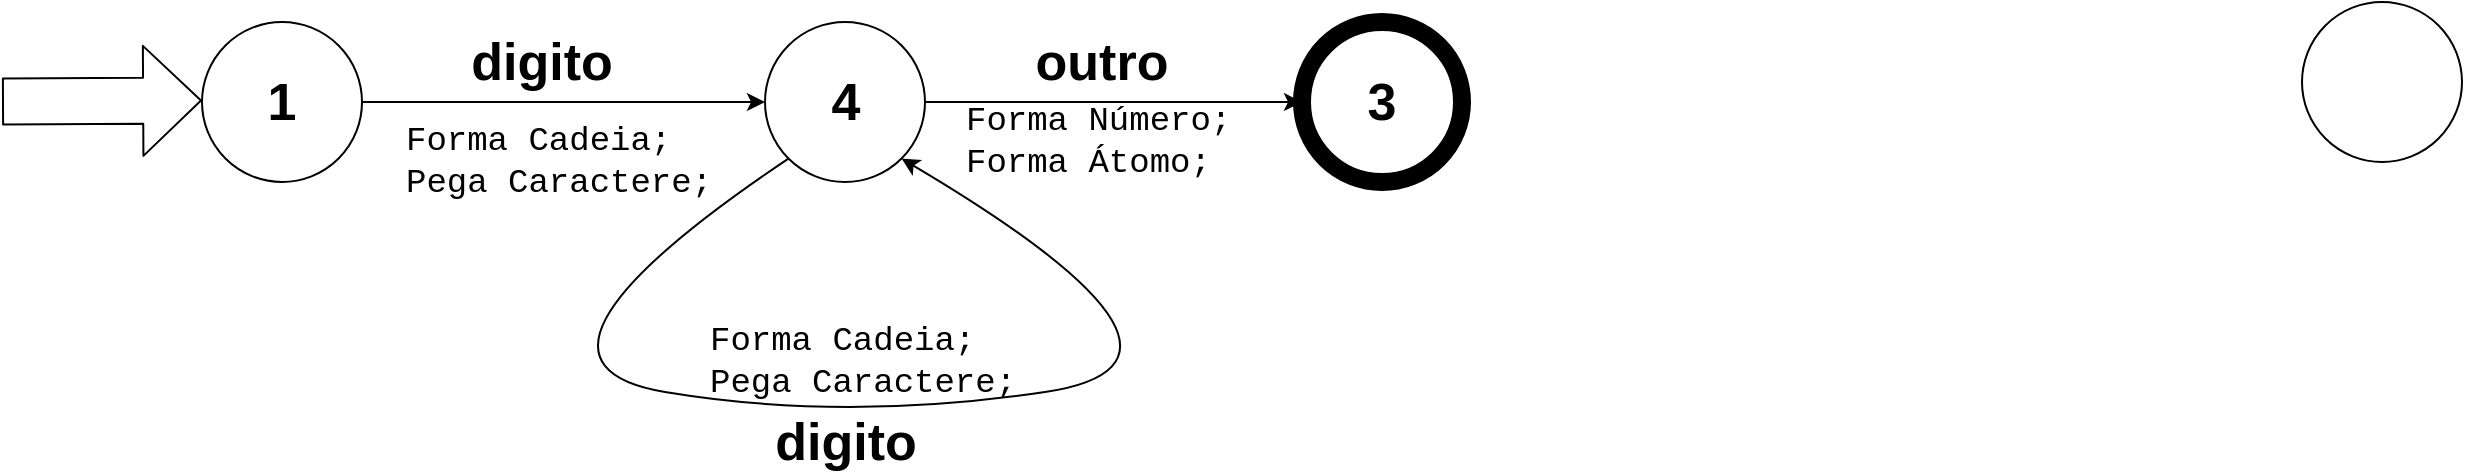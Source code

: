 <mxfile version="13.1.3" type="device"><diagram id="fZh18aUuEtKeNhGTwNVN" name="Page-1"><mxGraphModel dx="2293" dy="1117" grid="1" gridSize="10" guides="1" tooltips="1" connect="1" arrows="1" fold="1" page="1" pageScale="1" pageWidth="827" pageHeight="1169" math="0" shadow="0"><root><mxCell id="0"/><mxCell id="1" parent="0"/><mxCell id="6d957jyErIqybKumrM9c-73" style="edgeStyle=none;curved=1;orthogonalLoop=1;jettySize=auto;html=1;exitX=1;exitY=0.5;exitDx=0;exitDy=0;entryX=0;entryY=0.5;entryDx=0;entryDy=0;fontFamily=Courier New;fontSize=17;" edge="1" parent="1" source="6d957jyErIqybKumrM9c-1" target="6d957jyErIqybKumrM9c-31"><mxGeometry relative="1" as="geometry"/></mxCell><mxCell id="6d957jyErIqybKumrM9c-1" value="1" style="ellipse;whiteSpace=wrap;html=1;aspect=fixed;fontSize=26;fontStyle=1;strokeWidth=1;gradientColor=none;perimeterSpacing=0;" vertex="1" parent="1"><mxGeometry x="-470" y="360" width="80" height="80" as="geometry"/></mxCell><mxCell id="6d957jyErIqybKumrM9c-2" value="" style="ellipse;whiteSpace=wrap;html=1;aspect=fixed;" vertex="1" parent="1"><mxGeometry x="580" y="350" width="80" height="80" as="geometry"/></mxCell><mxCell id="6d957jyErIqybKumrM9c-4" value="" style="shape=flexArrow;endArrow=classic;html=1;fontSize=26;endWidth=31;endSize=9.31;width=23;" edge="1" parent="1"><mxGeometry width="50" height="50" relative="1" as="geometry"><mxPoint x="-570" y="399.79" as="sourcePoint"/><mxPoint x="-470" y="399.29" as="targetPoint"/></mxGeometry></mxCell><mxCell id="6d957jyErIqybKumrM9c-9" value="3" style="ellipse;whiteSpace=wrap;html=1;aspect=fixed;strokeWidth=9;gradientColor=none;fontSize=26;fontStyle=1;perimeterSpacing=0;" vertex="1" parent="1"><mxGeometry x="80" y="360" width="80" height="80" as="geometry"/></mxCell><mxCell id="6d957jyErIqybKumrM9c-20" value="&lt;div style=&quot;font-size: 17px;&quot;&gt;Forma Cadeia;&lt;/div&gt;&lt;div style=&quot;font-size: 17px;&quot;&gt;Pega Caractere;&lt;br style=&quot;font-size: 17px;&quot;&gt;&lt;/div&gt;" style="text;html=1;strokeColor=none;fillColor=none;align=left;verticalAlign=middle;whiteSpace=wrap;rounded=0;fontSize=17;fontFamily=Courier New;" vertex="1" parent="1"><mxGeometry x="-370" y="420" width="220" height="20" as="geometry"/></mxCell><mxCell id="6d957jyErIqybKumrM9c-30" style="edgeStyle=none;curved=1;orthogonalLoop=1;jettySize=auto;html=1;exitX=0;exitY=1;exitDx=0;exitDy=0;fontFamily=Courier New;fontSize=20;entryX=1;entryY=1;entryDx=0;entryDy=0;" edge="1" parent="1" source="6d957jyErIqybKumrM9c-31" target="6d957jyErIqybKumrM9c-31"><mxGeometry relative="1" as="geometry"><mxPoint x="-78.5" y="240" as="targetPoint"/><Array as="points"><mxPoint x="-328.5" y="530"/><mxPoint x="-148.5" y="560"/><mxPoint x="51.5" y="530"/></Array></mxGeometry></mxCell><mxCell id="6d957jyErIqybKumrM9c-74" style="edgeStyle=none;curved=1;orthogonalLoop=1;jettySize=auto;html=1;exitX=1;exitY=0.5;exitDx=0;exitDy=0;entryX=0;entryY=0.5;entryDx=0;entryDy=0;fontFamily=Courier New;fontSize=17;" edge="1" parent="1" source="6d957jyErIqybKumrM9c-31" target="6d957jyErIqybKumrM9c-9"><mxGeometry relative="1" as="geometry"/></mxCell><mxCell id="6d957jyErIqybKumrM9c-31" value="4" style="ellipse;whiteSpace=wrap;html=1;aspect=fixed;fontSize=26;fontStyle=1;strokeWidth=1;gradientColor=none;perimeterSpacing=0;" vertex="1" parent="1"><mxGeometry x="-188.5" y="360" width="80" height="80" as="geometry"/></mxCell><mxCell id="6d957jyErIqybKumrM9c-32" value="digito" style="text;html=1;strokeColor=none;fillColor=none;align=center;verticalAlign=middle;whiteSpace=wrap;rounded=0;fontSize=26;fontStyle=1" vertex="1" parent="1"><mxGeometry x="-228.5" y="560" width="160" height="20" as="geometry"/></mxCell><mxCell id="6d957jyErIqybKumrM9c-33" value="&lt;div style=&quot;font-size: 17px;&quot;&gt;Forma Cadeia;&lt;/div&gt;&lt;div style=&quot;font-size: 17px;&quot;&gt;Pega Caractere;&lt;br style=&quot;font-size: 17px;&quot;&gt;&lt;/div&gt;" style="text;html=1;strokeColor=none;fillColor=none;align=left;verticalAlign=middle;whiteSpace=wrap;rounded=0;fontSize=17;fontFamily=Courier New;" vertex="1" parent="1"><mxGeometry x="-218.5" y="520" width="220" height="20" as="geometry"/></mxCell><mxCell id="6d957jyErIqybKumrM9c-37" value="digito" style="text;html=1;strokeColor=none;fillColor=none;align=center;verticalAlign=middle;whiteSpace=wrap;rounded=0;fontSize=26;fontStyle=1" vertex="1" parent="1"><mxGeometry x="-320" y="370" width="40" height="20" as="geometry"/></mxCell><mxCell id="6d957jyErIqybKumrM9c-40" style="edgeStyle=none;curved=1;orthogonalLoop=1;jettySize=auto;html=1;exitX=0.25;exitY=1;exitDx=0;exitDy=0;fontFamily=Courier New;fontSize=17;" edge="1" parent="1"><mxGeometry relative="1" as="geometry"><mxPoint x="-328.5" y="410" as="sourcePoint"/><mxPoint x="-328.5" y="410" as="targetPoint"/></mxGeometry></mxCell><mxCell id="6d957jyErIqybKumrM9c-75" value="outro" style="text;html=1;strokeColor=none;fillColor=none;align=center;verticalAlign=middle;whiteSpace=wrap;rounded=0;fontSize=26;fontStyle=1" vertex="1" parent="1"><mxGeometry x="-40" y="370" width="40" height="20" as="geometry"/></mxCell><mxCell id="6d957jyErIqybKumrM9c-76" value="&lt;div&gt;Forma Número;&lt;/div&gt;&lt;div&gt;Forma Átomo;&lt;br&gt;&lt;/div&gt;" style="text;html=1;strokeColor=none;fillColor=none;align=left;verticalAlign=middle;whiteSpace=wrap;rounded=0;fontSize=17;fontFamily=Courier New;" vertex="1" parent="1"><mxGeometry x="-90" y="410" width="220" height="20" as="geometry"/></mxCell></root></mxGraphModel></diagram></mxfile>